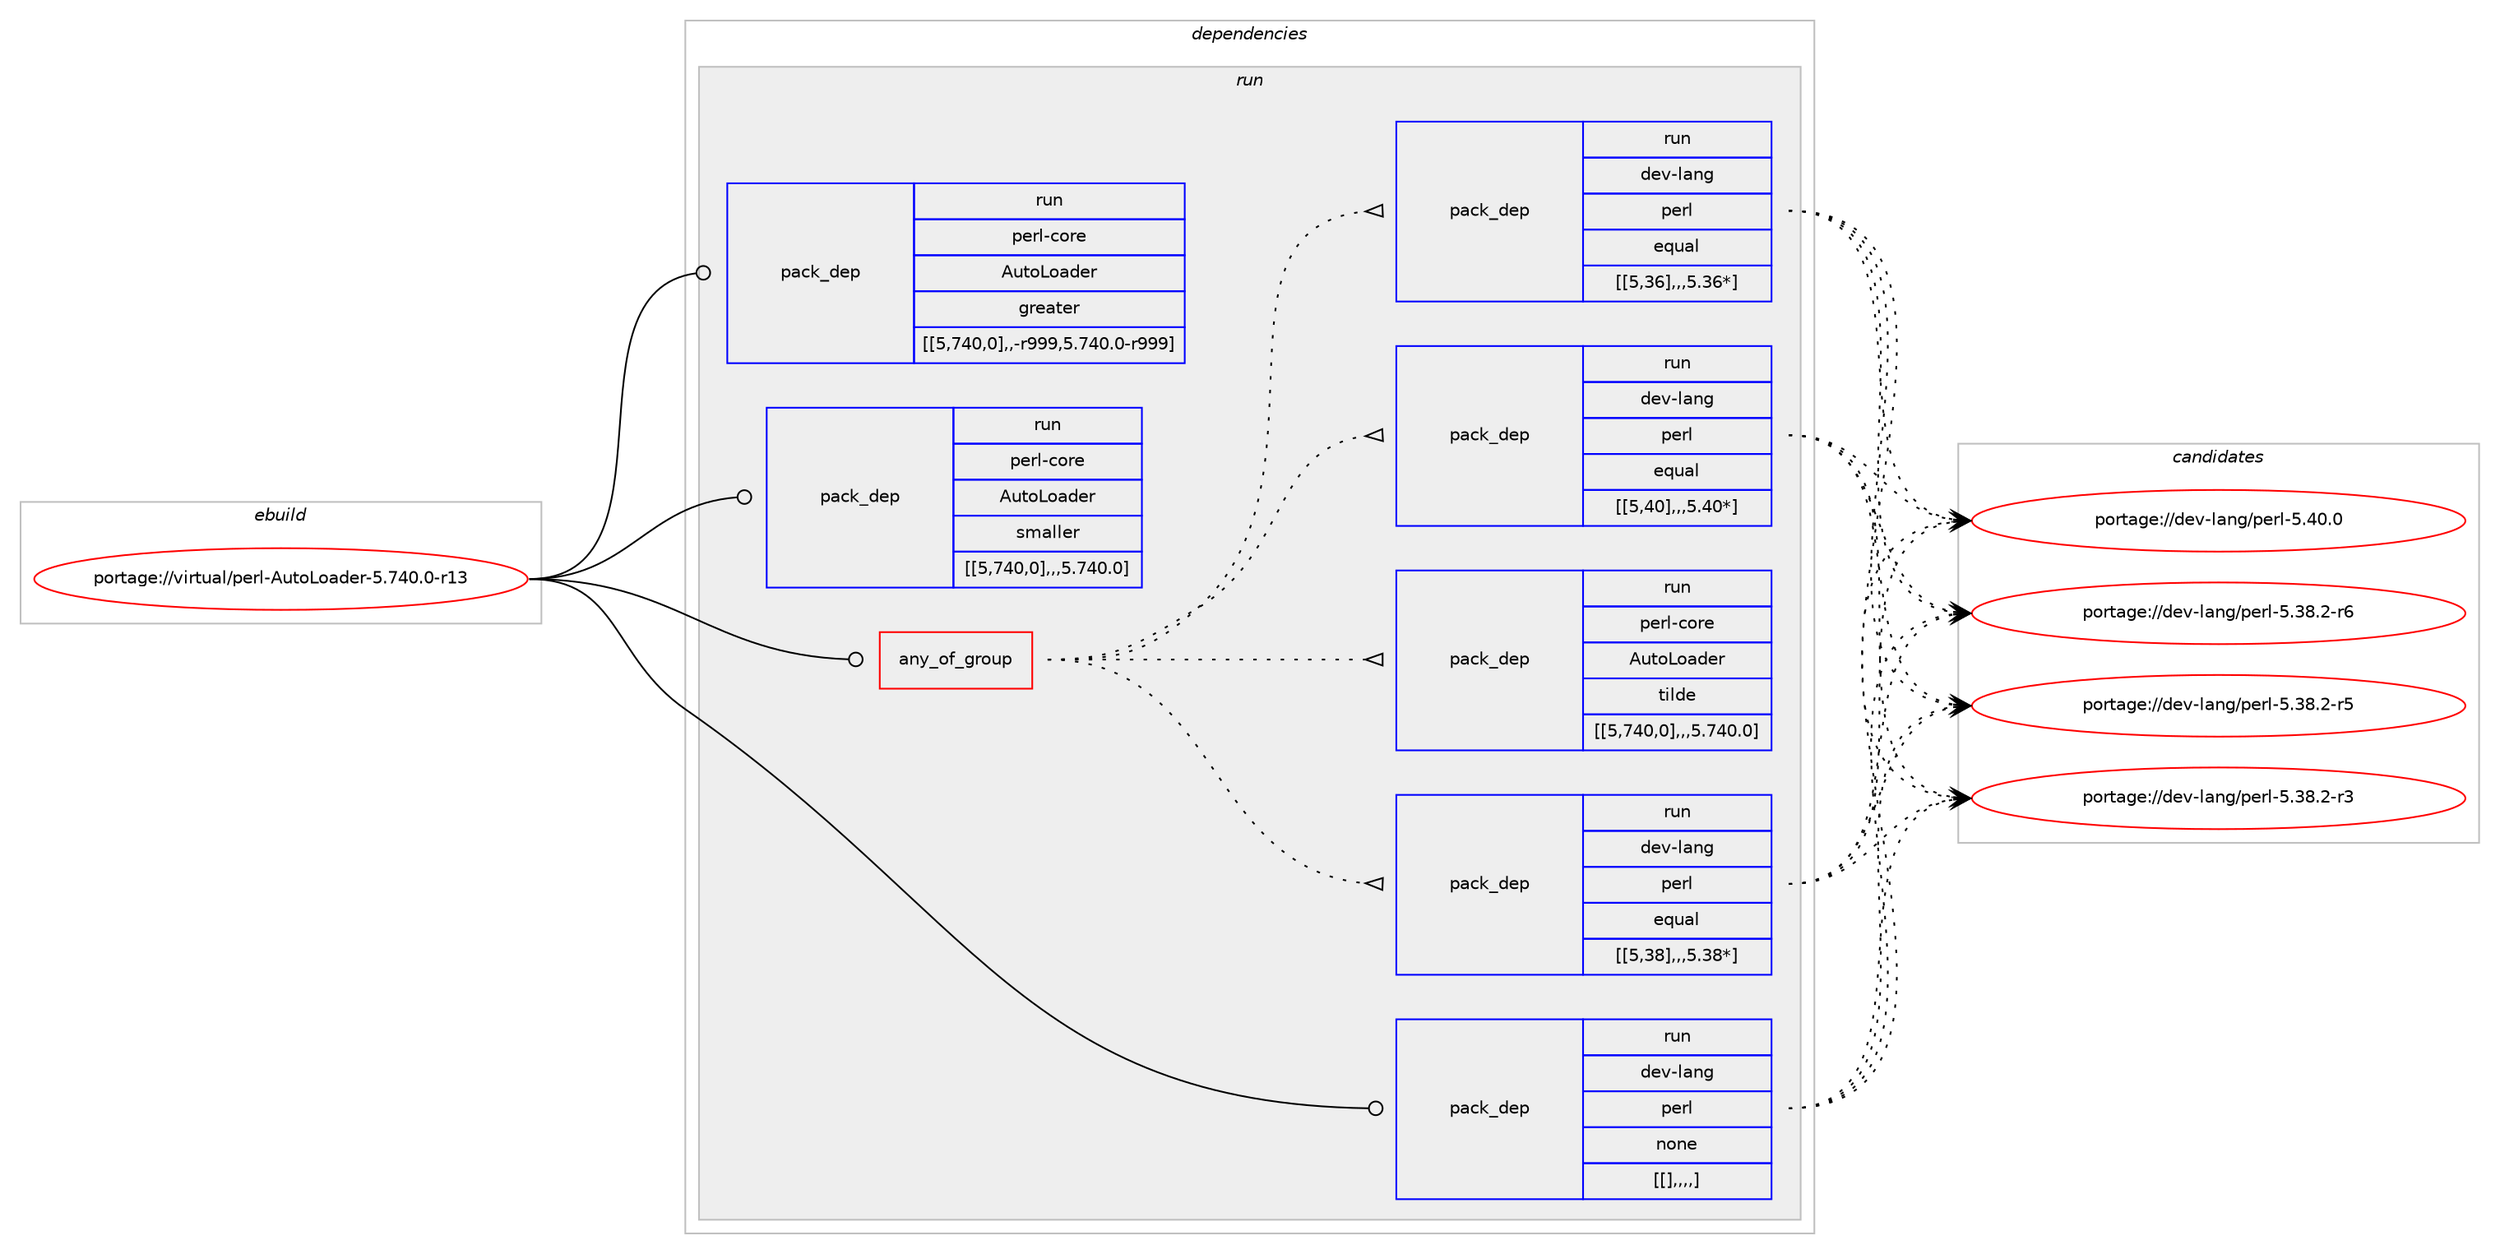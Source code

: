 digraph prolog {

# *************
# Graph options
# *************

newrank=true;
concentrate=true;
compound=true;
graph [rankdir=LR,fontname=Helvetica,fontsize=10,ranksep=1.5];#, ranksep=2.5, nodesep=0.2];
edge  [arrowhead=vee];
node  [fontname=Helvetica,fontsize=10];

# **********
# The ebuild
# **********

subgraph cluster_leftcol {
color=gray;
label=<<i>ebuild</i>>;
id [label="portage://virtual/perl-AutoLoader-5.740.0-r13", color=red, width=4, href="../virtual/perl-AutoLoader-5.740.0-r13.svg"];
}

# ****************
# The dependencies
# ****************

subgraph cluster_midcol {
color=gray;
label=<<i>dependencies</i>>;
subgraph cluster_compile {
fillcolor="#eeeeee";
style=filled;
label=<<i>compile</i>>;
}
subgraph cluster_compileandrun {
fillcolor="#eeeeee";
style=filled;
label=<<i>compile and run</i>>;
}
subgraph cluster_run {
fillcolor="#eeeeee";
style=filled;
label=<<i>run</i>>;
subgraph any59 {
dependency1712 [label=<<TABLE BORDER="0" CELLBORDER="1" CELLSPACING="0" CELLPADDING="4"><TR><TD CELLPADDING="10">any_of_group</TD></TR></TABLE>>, shape=none, color=red];subgraph pack1329 {
dependency1716 [label=<<TABLE BORDER="0" CELLBORDER="1" CELLSPACING="0" CELLPADDING="4" WIDTH="220"><TR><TD ROWSPAN="6" CELLPADDING="30">pack_dep</TD></TR><TR><TD WIDTH="110">run</TD></TR><TR><TD>dev-lang</TD></TR><TR><TD>perl</TD></TR><TR><TD>equal</TD></TR><TR><TD>[[5,40],,,5.40*]</TD></TR></TABLE>>, shape=none, color=blue];
}
dependency1712:e -> dependency1716:w [weight=20,style="dotted",arrowhead="oinv"];
subgraph pack1332 {
dependency1720 [label=<<TABLE BORDER="0" CELLBORDER="1" CELLSPACING="0" CELLPADDING="4" WIDTH="220"><TR><TD ROWSPAN="6" CELLPADDING="30">pack_dep</TD></TR><TR><TD WIDTH="110">run</TD></TR><TR><TD>dev-lang</TD></TR><TR><TD>perl</TD></TR><TR><TD>equal</TD></TR><TR><TD>[[5,38],,,5.38*]</TD></TR></TABLE>>, shape=none, color=blue];
}
dependency1712:e -> dependency1720:w [weight=20,style="dotted",arrowhead="oinv"];
subgraph pack1334 {
dependency1722 [label=<<TABLE BORDER="0" CELLBORDER="1" CELLSPACING="0" CELLPADDING="4" WIDTH="220"><TR><TD ROWSPAN="6" CELLPADDING="30">pack_dep</TD></TR><TR><TD WIDTH="110">run</TD></TR><TR><TD>dev-lang</TD></TR><TR><TD>perl</TD></TR><TR><TD>equal</TD></TR><TR><TD>[[5,36],,,5.36*]</TD></TR></TABLE>>, shape=none, color=blue];
}
dependency1712:e -> dependency1722:w [weight=20,style="dotted",arrowhead="oinv"];
subgraph pack1336 {
dependency1724 [label=<<TABLE BORDER="0" CELLBORDER="1" CELLSPACING="0" CELLPADDING="4" WIDTH="220"><TR><TD ROWSPAN="6" CELLPADDING="30">pack_dep</TD></TR><TR><TD WIDTH="110">run</TD></TR><TR><TD>perl-core</TD></TR><TR><TD>AutoLoader</TD></TR><TR><TD>tilde</TD></TR><TR><TD>[[5,740,0],,,5.740.0]</TD></TR></TABLE>>, shape=none, color=blue];
}
dependency1712:e -> dependency1724:w [weight=20,style="dotted",arrowhead="oinv"];
}
id:e -> dependency1712:w [weight=20,style="solid",arrowhead="odot"];
subgraph pack1339 {
dependency1728 [label=<<TABLE BORDER="0" CELLBORDER="1" CELLSPACING="0" CELLPADDING="4" WIDTH="220"><TR><TD ROWSPAN="6" CELLPADDING="30">pack_dep</TD></TR><TR><TD WIDTH="110">run</TD></TR><TR><TD>dev-lang</TD></TR><TR><TD>perl</TD></TR><TR><TD>none</TD></TR><TR><TD>[[],,,,]</TD></TR></TABLE>>, shape=none, color=blue];
}
id:e -> dependency1728:w [weight=20,style="solid",arrowhead="odot"];
subgraph pack1340 {
dependency1729 [label=<<TABLE BORDER="0" CELLBORDER="1" CELLSPACING="0" CELLPADDING="4" WIDTH="220"><TR><TD ROWSPAN="6" CELLPADDING="30">pack_dep</TD></TR><TR><TD WIDTH="110">run</TD></TR><TR><TD>perl-core</TD></TR><TR><TD>AutoLoader</TD></TR><TR><TD>greater</TD></TR><TR><TD>[[5,740,0],,-r999,5.740.0-r999]</TD></TR></TABLE>>, shape=none, color=blue];
}
id:e -> dependency1729:w [weight=20,style="solid",arrowhead="odot"];
subgraph pack1344 {
dependency1734 [label=<<TABLE BORDER="0" CELLBORDER="1" CELLSPACING="0" CELLPADDING="4" WIDTH="220"><TR><TD ROWSPAN="6" CELLPADDING="30">pack_dep</TD></TR><TR><TD WIDTH="110">run</TD></TR><TR><TD>perl-core</TD></TR><TR><TD>AutoLoader</TD></TR><TR><TD>smaller</TD></TR><TR><TD>[[5,740,0],,,5.740.0]</TD></TR></TABLE>>, shape=none, color=blue];
}
id:e -> dependency1734:w [weight=20,style="solid",arrowhead="odot"];
}
}

# **************
# The candidates
# **************

subgraph cluster_choices {
rank=same;
color=gray;
label=<<i>candidates</i>>;

subgraph choice1323 {
color=black;
nodesep=1;
choice10010111845108971101034711210111410845534652484648 [label="portage://dev-lang/perl-5.40.0", color=red, width=4,href="../dev-lang/perl-5.40.0.svg"];
choice100101118451089711010347112101114108455346515646504511454 [label="portage://dev-lang/perl-5.38.2-r6", color=red, width=4,href="../dev-lang/perl-5.38.2-r6.svg"];
choice100101118451089711010347112101114108455346515646504511453 [label="portage://dev-lang/perl-5.38.2-r5", color=red, width=4,href="../dev-lang/perl-5.38.2-r5.svg"];
choice100101118451089711010347112101114108455346515646504511451 [label="portage://dev-lang/perl-5.38.2-r3", color=red, width=4,href="../dev-lang/perl-5.38.2-r3.svg"];
dependency1716:e -> choice10010111845108971101034711210111410845534652484648:w [style=dotted,weight="100"];
dependency1716:e -> choice100101118451089711010347112101114108455346515646504511454:w [style=dotted,weight="100"];
dependency1716:e -> choice100101118451089711010347112101114108455346515646504511453:w [style=dotted,weight="100"];
dependency1716:e -> choice100101118451089711010347112101114108455346515646504511451:w [style=dotted,weight="100"];
}
subgraph choice1327 {
color=black;
nodesep=1;
choice10010111845108971101034711210111410845534652484648 [label="portage://dev-lang/perl-5.40.0", color=red, width=4,href="../dev-lang/perl-5.40.0.svg"];
choice100101118451089711010347112101114108455346515646504511454 [label="portage://dev-lang/perl-5.38.2-r6", color=red, width=4,href="../dev-lang/perl-5.38.2-r6.svg"];
choice100101118451089711010347112101114108455346515646504511453 [label="portage://dev-lang/perl-5.38.2-r5", color=red, width=4,href="../dev-lang/perl-5.38.2-r5.svg"];
choice100101118451089711010347112101114108455346515646504511451 [label="portage://dev-lang/perl-5.38.2-r3", color=red, width=4,href="../dev-lang/perl-5.38.2-r3.svg"];
dependency1720:e -> choice10010111845108971101034711210111410845534652484648:w [style=dotted,weight="100"];
dependency1720:e -> choice100101118451089711010347112101114108455346515646504511454:w [style=dotted,weight="100"];
dependency1720:e -> choice100101118451089711010347112101114108455346515646504511453:w [style=dotted,weight="100"];
dependency1720:e -> choice100101118451089711010347112101114108455346515646504511451:w [style=dotted,weight="100"];
}
subgraph choice1332 {
color=black;
nodesep=1;
choice10010111845108971101034711210111410845534652484648 [label="portage://dev-lang/perl-5.40.0", color=red, width=4,href="../dev-lang/perl-5.40.0.svg"];
choice100101118451089711010347112101114108455346515646504511454 [label="portage://dev-lang/perl-5.38.2-r6", color=red, width=4,href="../dev-lang/perl-5.38.2-r6.svg"];
choice100101118451089711010347112101114108455346515646504511453 [label="portage://dev-lang/perl-5.38.2-r5", color=red, width=4,href="../dev-lang/perl-5.38.2-r5.svg"];
choice100101118451089711010347112101114108455346515646504511451 [label="portage://dev-lang/perl-5.38.2-r3", color=red, width=4,href="../dev-lang/perl-5.38.2-r3.svg"];
dependency1722:e -> choice10010111845108971101034711210111410845534652484648:w [style=dotted,weight="100"];
dependency1722:e -> choice100101118451089711010347112101114108455346515646504511454:w [style=dotted,weight="100"];
dependency1722:e -> choice100101118451089711010347112101114108455346515646504511453:w [style=dotted,weight="100"];
dependency1722:e -> choice100101118451089711010347112101114108455346515646504511451:w [style=dotted,weight="100"];
}
subgraph choice1336 {
color=black;
nodesep=1;
}
subgraph choice1337 {
color=black;
nodesep=1;
choice10010111845108971101034711210111410845534652484648 [label="portage://dev-lang/perl-5.40.0", color=red, width=4,href="../dev-lang/perl-5.40.0.svg"];
choice100101118451089711010347112101114108455346515646504511454 [label="portage://dev-lang/perl-5.38.2-r6", color=red, width=4,href="../dev-lang/perl-5.38.2-r6.svg"];
choice100101118451089711010347112101114108455346515646504511453 [label="portage://dev-lang/perl-5.38.2-r5", color=red, width=4,href="../dev-lang/perl-5.38.2-r5.svg"];
choice100101118451089711010347112101114108455346515646504511451 [label="portage://dev-lang/perl-5.38.2-r3", color=red, width=4,href="../dev-lang/perl-5.38.2-r3.svg"];
dependency1728:e -> choice10010111845108971101034711210111410845534652484648:w [style=dotted,weight="100"];
dependency1728:e -> choice100101118451089711010347112101114108455346515646504511454:w [style=dotted,weight="100"];
dependency1728:e -> choice100101118451089711010347112101114108455346515646504511453:w [style=dotted,weight="100"];
dependency1728:e -> choice100101118451089711010347112101114108455346515646504511451:w [style=dotted,weight="100"];
}
subgraph choice1341 {
color=black;
nodesep=1;
}
subgraph choice1346 {
color=black;
nodesep=1;
}
}

}
